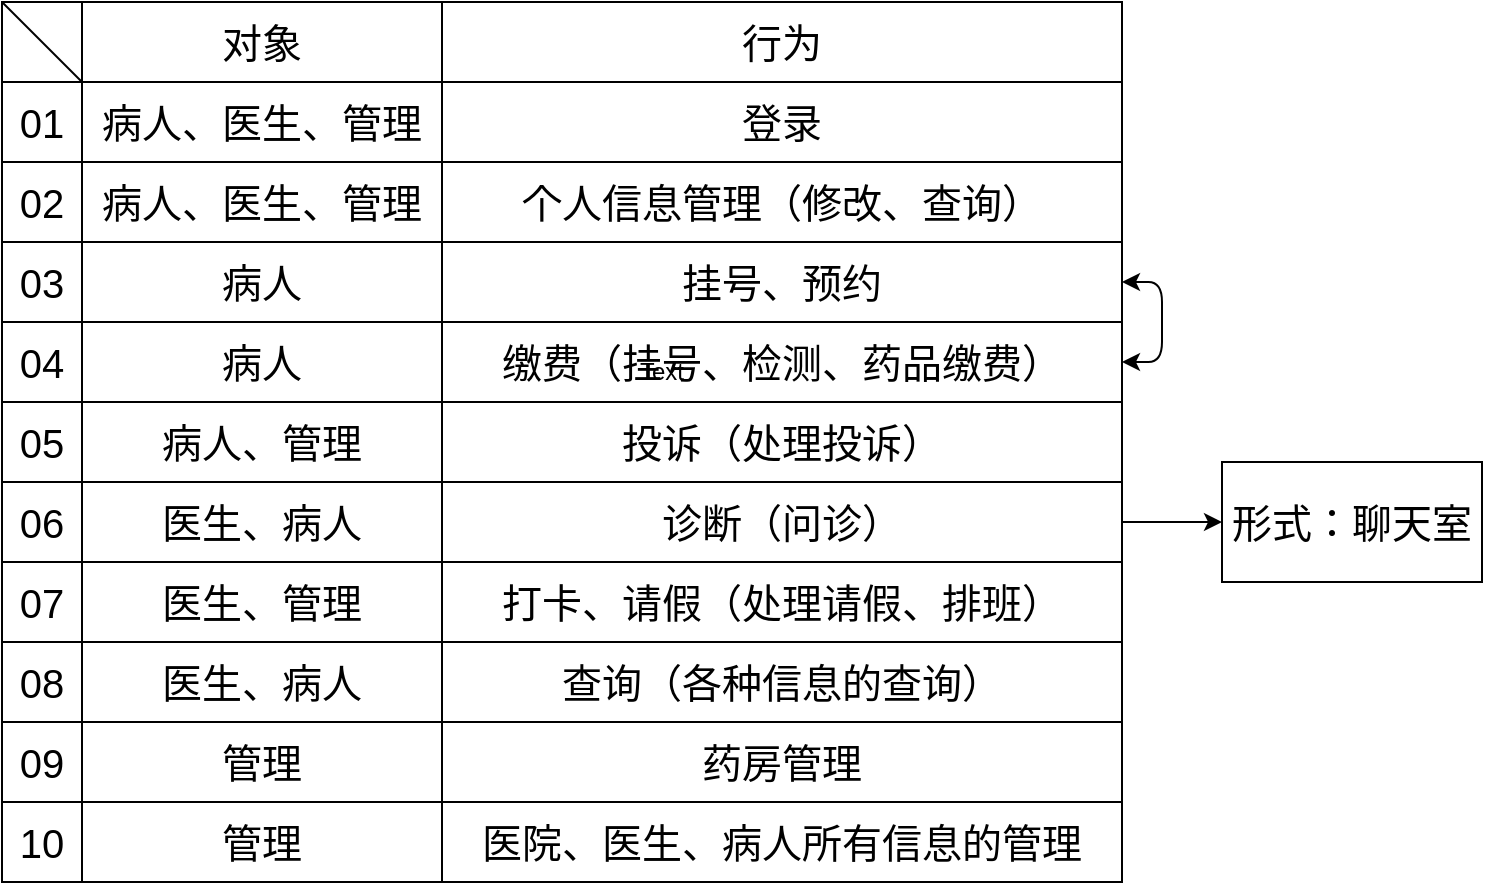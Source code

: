 <mxfile>
    <diagram id="IO2EGoG18FD6536q7bJ6" name="第 1 页">
        <mxGraphModel dx="930" dy="659" grid="1" gridSize="10" guides="1" tooltips="1" connect="1" arrows="1" fold="1" page="1" pageScale="1" pageWidth="827" pageHeight="1169" math="0" shadow="0">
            <root>
                <mxCell id="0"/>
                <mxCell id="1" parent="0"/>
                <mxCell id="2" value="&lt;font style=&quot;font-size: 20px;&quot;&gt;对象&lt;/font&gt;" style="rounded=0;whiteSpace=wrap;html=1;" parent="1" vertex="1">
                    <mxGeometry x="90" y="70" width="180" height="40" as="geometry"/>
                </mxCell>
                <mxCell id="3" value="&lt;font style=&quot;font-size: 20px;&quot;&gt;行为&lt;/font&gt;" style="rounded=0;whiteSpace=wrap;html=1;" parent="1" vertex="1">
                    <mxGeometry x="270" y="70" width="340" height="40" as="geometry"/>
                </mxCell>
                <mxCell id="4" value="" style="whiteSpace=wrap;html=1;aspect=fixed;fontSize=20;" parent="1" vertex="1">
                    <mxGeometry x="50" y="70" width="40" height="40" as="geometry"/>
                </mxCell>
                <mxCell id="5" value="" style="endArrow=none;html=1;fontSize=20;exitX=0;exitY=0;exitDx=0;exitDy=0;entryX=1;entryY=1;entryDx=0;entryDy=0;" parent="1" source="4" target="4" edge="1">
                    <mxGeometry width="50" height="50" relative="1" as="geometry">
                        <mxPoint x="400" y="390" as="sourcePoint"/>
                        <mxPoint x="450" y="340" as="targetPoint"/>
                    </mxGeometry>
                </mxCell>
                <mxCell id="6" value="01" style="whiteSpace=wrap;html=1;aspect=fixed;fontSize=20;" parent="1" vertex="1">
                    <mxGeometry x="50" y="110" width="40" height="40" as="geometry"/>
                </mxCell>
                <mxCell id="7" value="病人、医生、管理" style="rounded=0;whiteSpace=wrap;html=1;fontSize=20;" parent="1" vertex="1">
                    <mxGeometry x="90" y="110" width="180" height="40" as="geometry"/>
                </mxCell>
                <mxCell id="9" value="登录" style="rounded=0;whiteSpace=wrap;html=1;fontSize=20;" parent="1" vertex="1">
                    <mxGeometry x="270" y="110" width="340" height="40" as="geometry"/>
                </mxCell>
                <mxCell id="10" value="02" style="whiteSpace=wrap;html=1;aspect=fixed;fontSize=20;" parent="1" vertex="1">
                    <mxGeometry x="50" y="150" width="40" height="40" as="geometry"/>
                </mxCell>
                <mxCell id="11" value="病人、医生、管理" style="rounded=0;whiteSpace=wrap;html=1;fontSize=20;" parent="1" vertex="1">
                    <mxGeometry x="90" y="150" width="180" height="40" as="geometry"/>
                </mxCell>
                <mxCell id="12" value="个人信息管理（修改、查询）" style="rounded=0;whiteSpace=wrap;html=1;fontSize=20;" parent="1" vertex="1">
                    <mxGeometry x="270" y="150" width="340" height="40" as="geometry"/>
                </mxCell>
                <mxCell id="15" value="03" style="whiteSpace=wrap;html=1;aspect=fixed;fontSize=20;" parent="1" vertex="1">
                    <mxGeometry x="50" y="190" width="40" height="40" as="geometry"/>
                </mxCell>
                <mxCell id="16" value="病人" style="rounded=0;whiteSpace=wrap;html=1;fontSize=20;" parent="1" vertex="1">
                    <mxGeometry x="90" y="190" width="180" height="40" as="geometry"/>
                </mxCell>
                <mxCell id="17" value="挂号、预约" style="rounded=0;whiteSpace=wrap;html=1;fontSize=20;" parent="1" vertex="1">
                    <mxGeometry x="270" y="190" width="340" height="40" as="geometry"/>
                </mxCell>
                <mxCell id="18" value="07" style="whiteSpace=wrap;html=1;aspect=fixed;fontSize=20;" parent="1" vertex="1">
                    <mxGeometry x="50" y="350" width="40" height="40" as="geometry"/>
                </mxCell>
                <mxCell id="19" value="医生、管理" style="rounded=0;whiteSpace=wrap;html=1;fontSize=20;" parent="1" vertex="1">
                    <mxGeometry x="90" y="350" width="180" height="40" as="geometry"/>
                </mxCell>
                <mxCell id="20" value="打卡、请假（处理请假、排班）" style="rounded=0;whiteSpace=wrap;html=1;fontSize=20;" parent="1" vertex="1">
                    <mxGeometry x="270" y="350" width="340" height="40" as="geometry"/>
                </mxCell>
                <mxCell id="21" value="05" style="whiteSpace=wrap;html=1;aspect=fixed;fontSize=20;" parent="1" vertex="1">
                    <mxGeometry x="50" y="270" width="40" height="40" as="geometry"/>
                </mxCell>
                <mxCell id="22" value="病人、管理" style="rounded=0;whiteSpace=wrap;html=1;fontSize=20;" parent="1" vertex="1">
                    <mxGeometry x="90" y="270" width="180" height="40" as="geometry"/>
                </mxCell>
                <mxCell id="23" value="投诉（处理投诉）" style="rounded=0;whiteSpace=wrap;html=1;fontSize=20;" parent="1" vertex="1">
                    <mxGeometry x="270" y="270" width="340" height="40" as="geometry"/>
                </mxCell>
                <mxCell id="24" value="04" style="whiteSpace=wrap;html=1;aspect=fixed;fontSize=20;" parent="1" vertex="1">
                    <mxGeometry x="50" y="230" width="40" height="40" as="geometry"/>
                </mxCell>
                <mxCell id="25" value="病人" style="rounded=0;whiteSpace=wrap;html=1;fontSize=20;" parent="1" vertex="1">
                    <mxGeometry x="90" y="230" width="180" height="40" as="geometry"/>
                </mxCell>
                <mxCell id="26" value="缴费（挂号、检测、药品缴费）" style="rounded=0;whiteSpace=wrap;html=1;fontSize=20;" parent="1" vertex="1">
                    <mxGeometry x="270" y="230" width="340" height="40" as="geometry"/>
                </mxCell>
                <mxCell id="27" value="06" style="whiteSpace=wrap;html=1;aspect=fixed;fontSize=20;" parent="1" vertex="1">
                    <mxGeometry x="50" y="310" width="40" height="40" as="geometry"/>
                </mxCell>
                <mxCell id="28" value="医生、病人" style="rounded=0;whiteSpace=wrap;html=1;fontSize=20;" parent="1" vertex="1">
                    <mxGeometry x="90" y="310" width="180" height="40" as="geometry"/>
                </mxCell>
                <mxCell id="41" value="" style="edgeStyle=none;html=1;" edge="1" parent="1" source="29" target="40">
                    <mxGeometry relative="1" as="geometry"/>
                </mxCell>
                <mxCell id="29" value="诊断（问诊）" style="rounded=0;whiteSpace=wrap;html=1;fontSize=20;" parent="1" vertex="1">
                    <mxGeometry x="270" y="310" width="340" height="40" as="geometry"/>
                </mxCell>
                <mxCell id="30" value="08" style="whiteSpace=wrap;html=1;aspect=fixed;fontSize=20;" parent="1" vertex="1">
                    <mxGeometry x="50" y="390" width="40" height="40" as="geometry"/>
                </mxCell>
                <mxCell id="31" value="医生、病人" style="rounded=0;whiteSpace=wrap;html=1;fontSize=20;" parent="1" vertex="1">
                    <mxGeometry x="90" y="390" width="180" height="40" as="geometry"/>
                </mxCell>
                <mxCell id="32" value="查询（各种信息的查询）" style="rounded=0;whiteSpace=wrap;html=1;fontSize=20;" parent="1" vertex="1">
                    <mxGeometry x="270" y="390" width="340" height="40" as="geometry"/>
                </mxCell>
                <mxCell id="33" value="09" style="whiteSpace=wrap;html=1;aspect=fixed;fontSize=20;" parent="1" vertex="1">
                    <mxGeometry x="50" y="430" width="40" height="40" as="geometry"/>
                </mxCell>
                <mxCell id="34" value="管理" style="rounded=0;whiteSpace=wrap;html=1;fontSize=20;" parent="1" vertex="1">
                    <mxGeometry x="90" y="430" width="180" height="40" as="geometry"/>
                </mxCell>
                <mxCell id="35" value="药房管理" style="rounded=0;whiteSpace=wrap;html=1;fontSize=20;" parent="1" vertex="1">
                    <mxGeometry x="270" y="430" width="340" height="40" as="geometry"/>
                </mxCell>
                <mxCell id="36" value="10" style="whiteSpace=wrap;html=1;aspect=fixed;fontSize=20;" parent="1" vertex="1">
                    <mxGeometry x="50" y="470" width="40" height="40" as="geometry"/>
                </mxCell>
                <mxCell id="37" value="管理" style="rounded=0;whiteSpace=wrap;html=1;fontSize=20;" parent="1" vertex="1">
                    <mxGeometry x="90" y="470" width="180" height="40" as="geometry"/>
                </mxCell>
                <mxCell id="38" value="医院、医生、病人所有信息的管理" style="rounded=0;whiteSpace=wrap;html=1;fontSize=20;" parent="1" vertex="1">
                    <mxGeometry x="270" y="470" width="340" height="40" as="geometry"/>
                </mxCell>
                <mxCell id="39" value="" style="endArrow=classic;startArrow=classic;html=1;fontSize=20;exitX=1;exitY=0.5;exitDx=0;exitDy=0;entryX=1;entryY=0.5;entryDx=0;entryDy=0;" parent="1" source="26" target="17" edge="1">
                    <mxGeometry width="50" height="50" relative="1" as="geometry">
                        <mxPoint x="670" y="220" as="sourcePoint"/>
                        <mxPoint x="640" y="210" as="targetPoint"/>
                        <Array as="points">
                            <mxPoint x="630" y="250"/>
                            <mxPoint x="630" y="210"/>
                        </Array>
                    </mxGeometry>
                </mxCell>
                <mxCell id="40" value="形式：聊天室" style="whiteSpace=wrap;html=1;fontSize=20;rounded=0;" vertex="1" parent="1">
                    <mxGeometry x="660" y="300" width="130" height="60" as="geometry"/>
                </mxCell>
                <mxCell id="42" value="Text" style="text;html=1;strokeColor=none;fillColor=none;align=center;verticalAlign=middle;whiteSpace=wrap;rounded=0;" vertex="1" parent="1">
                    <mxGeometry x="350" y="240" width="60" height="30" as="geometry"/>
                </mxCell>
            </root>
        </mxGraphModel>
    </diagram>
</mxfile>
